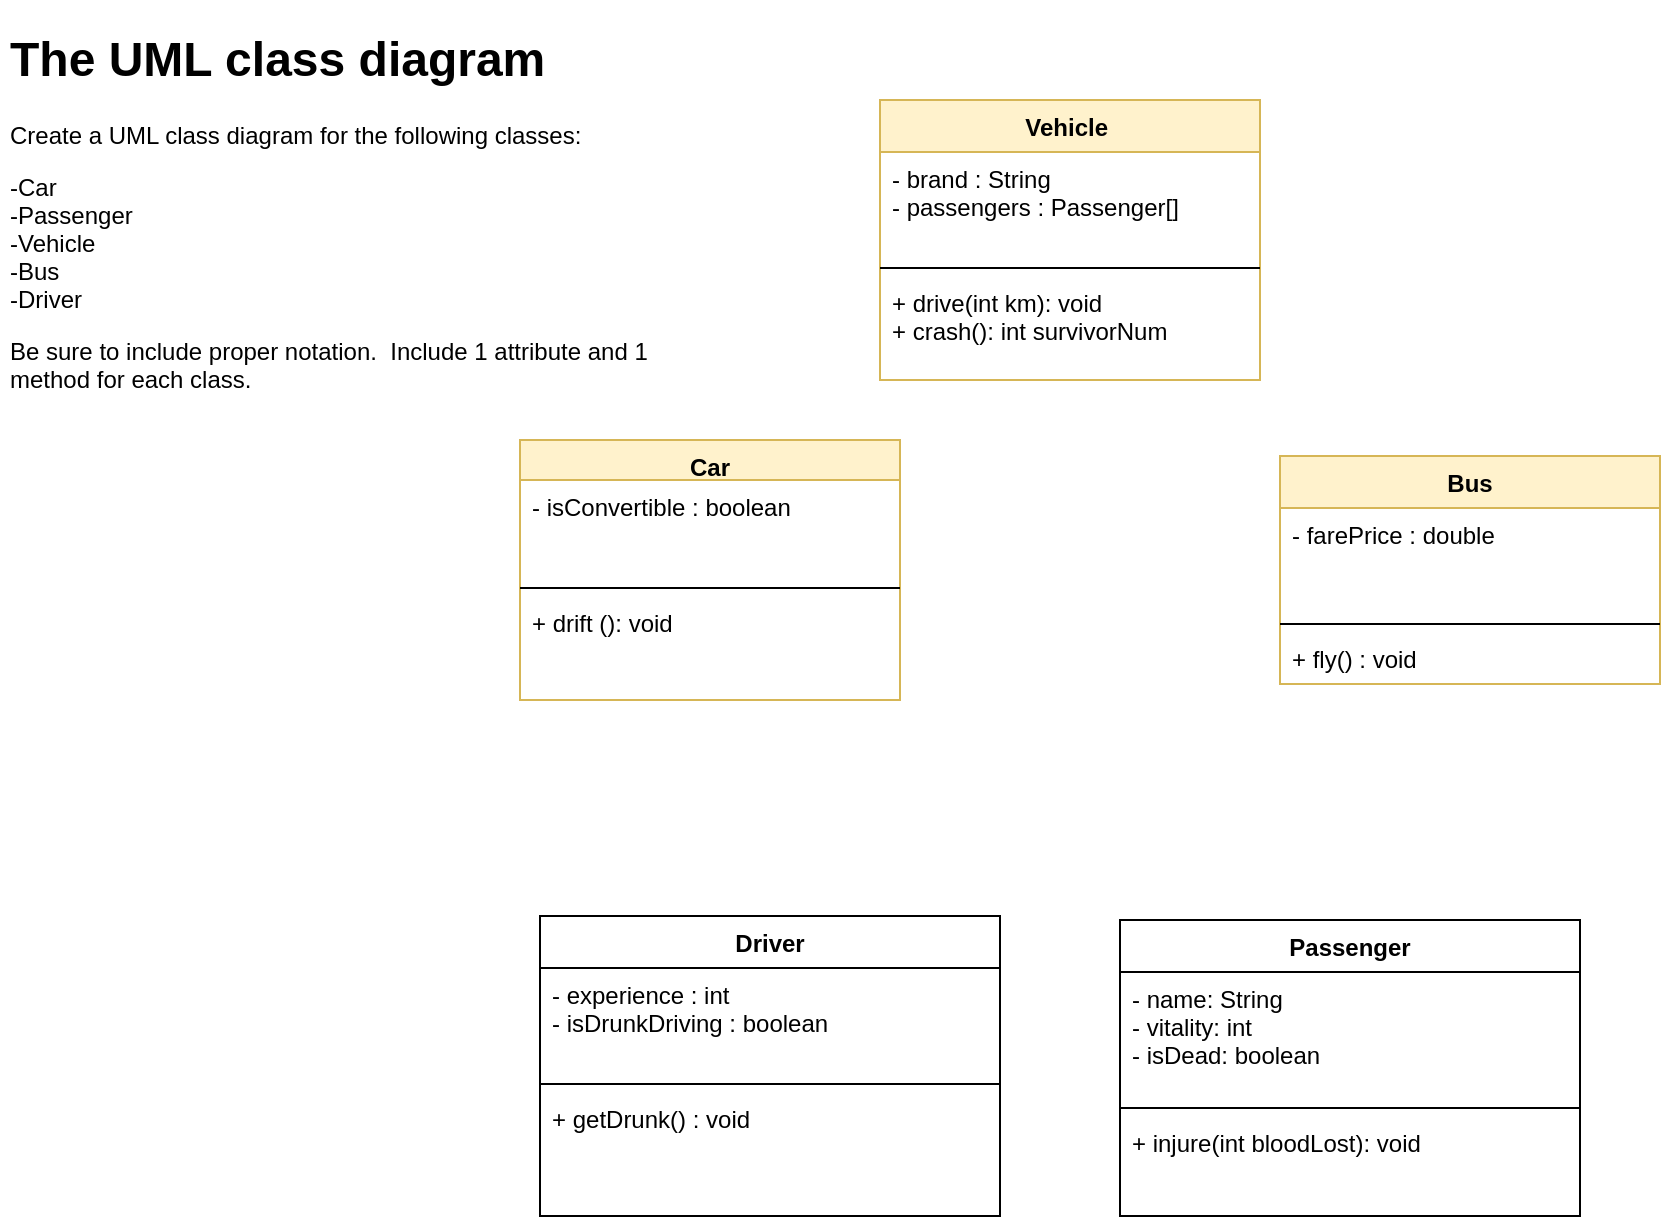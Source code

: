 <mxfile version="17.1.3" type="github">
  <diagram id="wADPNdt3x68Xob2XU3dB" name="Page-1">
    <mxGraphModel dx="901" dy="562" grid="1" gridSize="10" guides="1" tooltips="1" connect="1" arrows="1" fold="1" page="1" pageScale="1" pageWidth="1100" pageHeight="850" math="0" shadow="0">
      <root>
        <mxCell id="0" />
        <mxCell id="1" parent="0" />
        <mxCell id="w5pbfpKHmbMryurDb-vz-1" value="&lt;h1&gt;The UML class diagram&lt;/h1&gt;&lt;div class=&quot;drt d2l-htmlblock d2l-htmlblock-untrusted d2l-htmlblock-deferred&quot; style=&quot;overflow-wrap: break-word ; display: inline ; line-height: normal ; padding: 0px ; margin: 0px ; overflow: auto hidden ; position: relative&quot;&gt;&lt;p style=&quot;margin: 0.5em 0px 1em&quot;&gt;Create a UML class diagram for the following classes:&lt;/p&gt;&lt;p style=&quot;margin: 0.5em 0px 1em&quot;&gt;-Car&lt;br&gt;-Passenger&lt;br&gt;-Vehicle&lt;br&gt;-Bus&lt;br&gt;-Driver&lt;/p&gt;&lt;p style=&quot;margin: 0.5em 0px 1em&quot;&gt;Be sure to include proper notation.&amp;nbsp; Include 1 attribute and 1 method for each class.&lt;/p&gt;&lt;/div&gt;&lt;label id=&quot;ctl_7&quot; class=&quot;d2l-label&quot; style=&quot;text-align: center ; display: block ; font-size: 0.7rem ; font-weight: 700 ; letter-spacing: 0.2px ; line-height: 1rem ; margin: 0px ; padding: 0px 0px 7px ; width: 105.797px&quot;&gt;&lt;br&gt;&lt;/label&gt;&lt;br&gt;&lt;p&gt;&amp;nbsp;&lt;/p&gt;" style="text;html=1;strokeColor=none;fillColor=none;spacing=5;spacingTop=-20;whiteSpace=wrap;overflow=hidden;rounded=0;" vertex="1" parent="1">
          <mxGeometry x="40" y="40" width="340" height="230" as="geometry" />
        </mxCell>
        <mxCell id="w5pbfpKHmbMryurDb-vz-9" value="Car" style="swimlane;fontStyle=1;align=center;verticalAlign=top;childLayout=stackLayout;horizontal=1;startSize=20;horizontalStack=0;resizeParent=1;resizeParentMax=0;resizeLast=0;collapsible=1;marginBottom=0;fillColor=#fff2cc;strokeColor=#d6b656;" vertex="1" parent="1">
          <mxGeometry x="300" y="250" width="190" height="130" as="geometry" />
        </mxCell>
        <mxCell id="w5pbfpKHmbMryurDb-vz-10" value="- isConvertible : boolean " style="text;strokeColor=none;fillColor=none;align=left;verticalAlign=top;spacingLeft=4;spacingRight=4;overflow=hidden;rotatable=0;points=[[0,0.5],[1,0.5]];portConstraint=eastwest;" vertex="1" parent="w5pbfpKHmbMryurDb-vz-9">
          <mxGeometry y="20" width="190" height="50" as="geometry" />
        </mxCell>
        <mxCell id="w5pbfpKHmbMryurDb-vz-11" value="" style="line;strokeWidth=1;fillColor=none;align=left;verticalAlign=middle;spacingTop=-1;spacingLeft=3;spacingRight=3;rotatable=0;labelPosition=right;points=[];portConstraint=eastwest;" vertex="1" parent="w5pbfpKHmbMryurDb-vz-9">
          <mxGeometry y="70" width="190" height="8" as="geometry" />
        </mxCell>
        <mxCell id="w5pbfpKHmbMryurDb-vz-12" value="+ drift (): void" style="text;align=left;verticalAlign=top;spacingLeft=4;spacingRight=4;overflow=hidden;rotatable=0;points=[[0,0.5],[1,0.5]];portConstraint=eastwest;strokeColor=none;" vertex="1" parent="w5pbfpKHmbMryurDb-vz-9">
          <mxGeometry y="78" width="190" height="52" as="geometry" />
        </mxCell>
        <mxCell id="w5pbfpKHmbMryurDb-vz-14" value="Driver" style="swimlane;fontStyle=1;align=center;verticalAlign=top;childLayout=stackLayout;horizontal=1;startSize=26;horizontalStack=0;resizeParent=1;resizeParentMax=0;resizeLast=0;collapsible=1;marginBottom=0;" vertex="1" parent="1">
          <mxGeometry x="310" y="488" width="230" height="150" as="geometry" />
        </mxCell>
        <mxCell id="w5pbfpKHmbMryurDb-vz-15" value="- experience : int&#xa;- isDrunkDriving : boolean " style="text;strokeColor=none;fillColor=none;align=left;verticalAlign=top;spacingLeft=4;spacingRight=4;overflow=hidden;rotatable=0;points=[[0,0.5],[1,0.5]];portConstraint=eastwest;" vertex="1" parent="w5pbfpKHmbMryurDb-vz-14">
          <mxGeometry y="26" width="230" height="54" as="geometry" />
        </mxCell>
        <mxCell id="w5pbfpKHmbMryurDb-vz-16" value="" style="line;strokeWidth=1;fillColor=none;align=left;verticalAlign=middle;spacingTop=-1;spacingLeft=3;spacingRight=3;rotatable=0;labelPosition=right;points=[];portConstraint=eastwest;" vertex="1" parent="w5pbfpKHmbMryurDb-vz-14">
          <mxGeometry y="80" width="230" height="8" as="geometry" />
        </mxCell>
        <mxCell id="w5pbfpKHmbMryurDb-vz-17" value="+ getDrunk() : void&#xa;  " style="text;strokeColor=none;fillColor=none;align=left;verticalAlign=top;spacingLeft=4;spacingRight=4;overflow=hidden;rotatable=0;points=[[0,0.5],[1,0.5]];portConstraint=eastwest;" vertex="1" parent="w5pbfpKHmbMryurDb-vz-14">
          <mxGeometry y="88" width="230" height="62" as="geometry" />
        </mxCell>
        <mxCell id="w5pbfpKHmbMryurDb-vz-18" value="Bus" style="swimlane;fontStyle=1;align=center;verticalAlign=top;childLayout=stackLayout;horizontal=1;startSize=26;horizontalStack=0;resizeParent=1;resizeParentMax=0;resizeLast=0;collapsible=1;marginBottom=0;fillColor=#fff2cc;strokeColor=#d6b656;" vertex="1" parent="1">
          <mxGeometry x="680" y="258" width="190" height="114" as="geometry" />
        </mxCell>
        <mxCell id="w5pbfpKHmbMryurDb-vz-19" value="- farePrice : double " style="text;strokeColor=none;fillColor=none;align=left;verticalAlign=top;spacingLeft=4;spacingRight=4;overflow=hidden;rotatable=0;points=[[0,0.5],[1,0.5]];portConstraint=eastwest;" vertex="1" parent="w5pbfpKHmbMryurDb-vz-18">
          <mxGeometry y="26" width="190" height="54" as="geometry" />
        </mxCell>
        <mxCell id="w5pbfpKHmbMryurDb-vz-20" value="" style="line;strokeWidth=1;fillColor=none;align=left;verticalAlign=middle;spacingTop=-1;spacingLeft=3;spacingRight=3;rotatable=0;labelPosition=right;points=[];portConstraint=eastwest;" vertex="1" parent="w5pbfpKHmbMryurDb-vz-18">
          <mxGeometry y="80" width="190" height="8" as="geometry" />
        </mxCell>
        <mxCell id="w5pbfpKHmbMryurDb-vz-21" value="+ fly() : void" style="text;strokeColor=none;fillColor=none;align=left;verticalAlign=top;spacingLeft=4;spacingRight=4;overflow=hidden;rotatable=0;points=[[0,0.5],[1,0.5]];portConstraint=eastwest;" vertex="1" parent="w5pbfpKHmbMryurDb-vz-18">
          <mxGeometry y="88" width="190" height="26" as="geometry" />
        </mxCell>
        <mxCell id="w5pbfpKHmbMryurDb-vz-35" style="edgeStyle=orthogonalEdgeStyle;rounded=0;orthogonalLoop=1;jettySize=auto;html=1;strokeColor=none;" edge="1" parent="1" source="w5pbfpKHmbMryurDb-vz-22" target="w5pbfpKHmbMryurDb-vz-18">
          <mxGeometry relative="1" as="geometry">
            <Array as="points">
              <mxPoint x="695" y="170" />
            </Array>
          </mxGeometry>
        </mxCell>
        <mxCell id="w5pbfpKHmbMryurDb-vz-22" value="Vehicle " style="swimlane;fontStyle=1;align=center;verticalAlign=top;childLayout=stackLayout;horizontal=1;startSize=26;horizontalStack=0;resizeParent=1;resizeParentMax=0;resizeLast=0;collapsible=1;marginBottom=0;fillColor=#fff2cc;strokeColor=#d6b656;" vertex="1" parent="1">
          <mxGeometry x="480" y="80" width="190" height="140" as="geometry">
            <mxRectangle x="360" y="310" width="80" height="26" as="alternateBounds" />
          </mxGeometry>
        </mxCell>
        <mxCell id="w5pbfpKHmbMryurDb-vz-23" value="- brand : String&#xa;- passengers : Passenger[]" style="text;strokeColor=none;fillColor=none;align=left;verticalAlign=top;spacingLeft=4;spacingRight=4;overflow=hidden;rotatable=0;points=[[0,0.5],[1,0.5]];portConstraint=eastwest;" vertex="1" parent="w5pbfpKHmbMryurDb-vz-22">
          <mxGeometry y="26" width="190" height="54" as="geometry" />
        </mxCell>
        <mxCell id="w5pbfpKHmbMryurDb-vz-24" value="" style="line;strokeWidth=1;fillColor=none;align=left;verticalAlign=middle;spacingTop=-1;spacingLeft=3;spacingRight=3;rotatable=0;labelPosition=right;points=[];portConstraint=eastwest;" vertex="1" parent="w5pbfpKHmbMryurDb-vz-22">
          <mxGeometry y="80" width="190" height="8" as="geometry" />
        </mxCell>
        <mxCell id="w5pbfpKHmbMryurDb-vz-25" value="+ drive(int km): void&#xa;+ crash(): int survivorNum" style="text;strokeColor=none;fillColor=none;align=left;verticalAlign=top;spacingLeft=4;spacingRight=4;overflow=hidden;rotatable=0;points=[[0,0.5],[1,0.5]];portConstraint=eastwest;" vertex="1" parent="w5pbfpKHmbMryurDb-vz-22">
          <mxGeometry y="88" width="190" height="52" as="geometry" />
        </mxCell>
        <mxCell id="w5pbfpKHmbMryurDb-vz-26" value="Passenger" style="swimlane;fontStyle=1;align=center;verticalAlign=top;childLayout=stackLayout;horizontal=1;startSize=26;horizontalStack=0;resizeParent=1;resizeParentMax=0;resizeLast=0;collapsible=1;marginBottom=0;" vertex="1" parent="1">
          <mxGeometry x="600" y="490" width="230" height="148" as="geometry" />
        </mxCell>
        <mxCell id="w5pbfpKHmbMryurDb-vz-27" value="- name: String&#xa;- vitality: int&#xa;- isDead: boolean " style="text;strokeColor=none;fillColor=none;align=left;verticalAlign=top;spacingLeft=4;spacingRight=4;overflow=hidden;rotatable=0;points=[[0,0.5],[1,0.5]];portConstraint=eastwest;" vertex="1" parent="w5pbfpKHmbMryurDb-vz-26">
          <mxGeometry y="26" width="230" height="64" as="geometry" />
        </mxCell>
        <mxCell id="w5pbfpKHmbMryurDb-vz-28" value="" style="line;strokeWidth=1;fillColor=none;align=left;verticalAlign=middle;spacingTop=-1;spacingLeft=3;spacingRight=3;rotatable=0;labelPosition=right;points=[];portConstraint=eastwest;" vertex="1" parent="w5pbfpKHmbMryurDb-vz-26">
          <mxGeometry y="90" width="230" height="8" as="geometry" />
        </mxCell>
        <mxCell id="w5pbfpKHmbMryurDb-vz-29" value="+ injure(int bloodLost): void" style="text;strokeColor=none;fillColor=none;align=left;verticalAlign=top;spacingLeft=4;spacingRight=4;overflow=hidden;rotatable=0;points=[[0,0.5],[1,0.5]];portConstraint=eastwest;" vertex="1" parent="w5pbfpKHmbMryurDb-vz-26">
          <mxGeometry y="98" width="230" height="50" as="geometry" />
        </mxCell>
      </root>
    </mxGraphModel>
  </diagram>
</mxfile>
